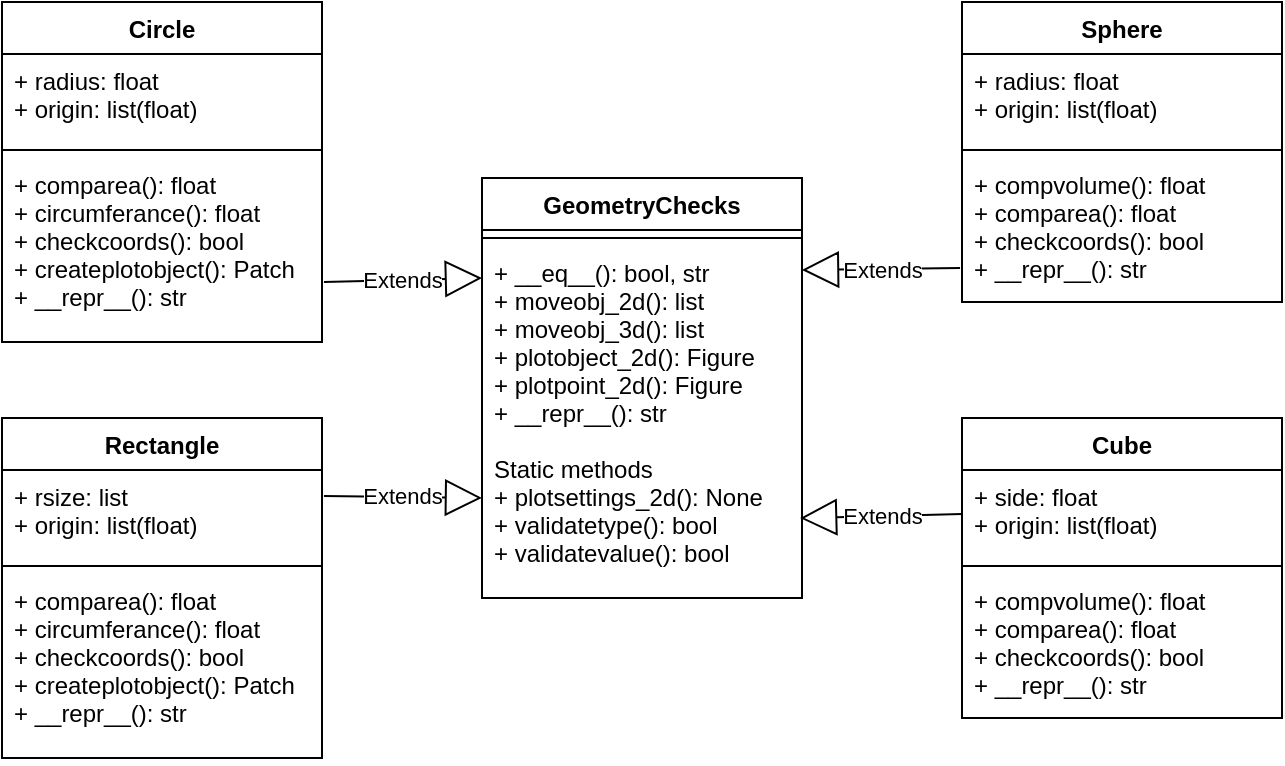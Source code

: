 <mxfile version="15.4.1" type="github">
  <diagram id="C5RBs43oDa-KdzZeNtuy" name="Page-1">
    <mxGraphModel dx="1422" dy="781" grid="1" gridSize="10" guides="1" tooltips="1" connect="1" arrows="1" fold="1" page="1" pageScale="1" pageWidth="827" pageHeight="1169" math="0" shadow="0">
      <root>
        <mxCell id="WIyWlLk6GJQsqaUBKTNV-0" />
        <mxCell id="WIyWlLk6GJQsqaUBKTNV-1" parent="WIyWlLk6GJQsqaUBKTNV-0" />
        <mxCell id="X3MB3wf28BcrDCyUmtVt-0" value="GeometryChecks" style="swimlane;fontStyle=1;align=center;verticalAlign=top;childLayout=stackLayout;horizontal=1;startSize=26;horizontalStack=0;resizeParent=1;resizeParentMax=0;resizeLast=0;collapsible=1;marginBottom=0;hachureGap=4;pointerEvents=0;" parent="WIyWlLk6GJQsqaUBKTNV-1" vertex="1">
          <mxGeometry x="340" y="160" width="160" height="210" as="geometry" />
        </mxCell>
        <mxCell id="X3MB3wf28BcrDCyUmtVt-2" value="" style="line;strokeWidth=1;fillColor=none;align=left;verticalAlign=middle;spacingTop=-1;spacingLeft=3;spacingRight=3;rotatable=0;labelPosition=right;points=[];portConstraint=eastwest;" parent="X3MB3wf28BcrDCyUmtVt-0" vertex="1">
          <mxGeometry y="26" width="160" height="8" as="geometry" />
        </mxCell>
        <mxCell id="X3MB3wf28BcrDCyUmtVt-3" value="+ __eq__(): bool, str&#xa;+ moveobj_2d(): list&#xa;+ moveobj_3d(): list&#xa;+ plotobject_2d(): Figure&#xa;+ plotpoint_2d(): Figure&#xa;+ __repr__(): str&#xa;&#xa;Static methods&#xa;+ plotsettings_2d(): None&#xa;+ validatetype(): bool&#xa;+ validatevalue(): bool&#xa;" style="text;strokeColor=none;fillColor=none;align=left;verticalAlign=top;spacingLeft=4;spacingRight=4;overflow=hidden;rotatable=0;points=[[0,0.5],[1,0.5]];portConstraint=eastwest;" parent="X3MB3wf28BcrDCyUmtVt-0" vertex="1">
          <mxGeometry y="34" width="160" height="176" as="geometry" />
        </mxCell>
        <mxCell id="X3MB3wf28BcrDCyUmtVt-4" value="Circle" style="swimlane;fontStyle=1;align=center;verticalAlign=top;childLayout=stackLayout;horizontal=1;startSize=26;horizontalStack=0;resizeParent=1;resizeParentMax=0;resizeLast=0;collapsible=1;marginBottom=0;hachureGap=4;pointerEvents=0;" parent="WIyWlLk6GJQsqaUBKTNV-1" vertex="1">
          <mxGeometry x="100" y="72" width="160" height="170" as="geometry" />
        </mxCell>
        <mxCell id="X3MB3wf28BcrDCyUmtVt-5" value="+ radius: float&#xa;+ origin: list(float)" style="text;strokeColor=none;fillColor=none;align=left;verticalAlign=top;spacingLeft=4;spacingRight=4;overflow=hidden;rotatable=0;points=[[0,0.5],[1,0.5]];portConstraint=eastwest;" parent="X3MB3wf28BcrDCyUmtVt-4" vertex="1">
          <mxGeometry y="26" width="160" height="44" as="geometry" />
        </mxCell>
        <mxCell id="X3MB3wf28BcrDCyUmtVt-6" value="" style="line;strokeWidth=1;fillColor=none;align=left;verticalAlign=middle;spacingTop=-1;spacingLeft=3;spacingRight=3;rotatable=0;labelPosition=right;points=[];portConstraint=eastwest;" parent="X3MB3wf28BcrDCyUmtVt-4" vertex="1">
          <mxGeometry y="70" width="160" height="8" as="geometry" />
        </mxCell>
        <mxCell id="X3MB3wf28BcrDCyUmtVt-7" value="+ comparea(): float&#xa;+ circumferance(): float&#xa;+ checkcoords(): bool&#xa;+ createplotobject(): Patch&#xa;+ __repr__(): str" style="text;strokeColor=none;fillColor=none;align=left;verticalAlign=top;spacingLeft=4;spacingRight=4;overflow=hidden;rotatable=0;points=[[0,0.5],[1,0.5]];portConstraint=eastwest;" parent="X3MB3wf28BcrDCyUmtVt-4" vertex="1">
          <mxGeometry y="78" width="160" height="92" as="geometry" />
        </mxCell>
        <mxCell id="X3MB3wf28BcrDCyUmtVt-8" value="Rectangle" style="swimlane;fontStyle=1;align=center;verticalAlign=top;childLayout=stackLayout;horizontal=1;startSize=26;horizontalStack=0;resizeParent=1;resizeParentMax=0;resizeLast=0;collapsible=1;marginBottom=0;hachureGap=4;pointerEvents=0;" parent="WIyWlLk6GJQsqaUBKTNV-1" vertex="1">
          <mxGeometry x="100" y="280" width="160" height="170" as="geometry" />
        </mxCell>
        <mxCell id="X3MB3wf28BcrDCyUmtVt-9" value="+ rsize: list&#xa;+ origin: list(float)" style="text;strokeColor=none;fillColor=none;align=left;verticalAlign=top;spacingLeft=4;spacingRight=4;overflow=hidden;rotatable=0;points=[[0,0.5],[1,0.5]];portConstraint=eastwest;" parent="X3MB3wf28BcrDCyUmtVt-8" vertex="1">
          <mxGeometry y="26" width="160" height="44" as="geometry" />
        </mxCell>
        <mxCell id="X3MB3wf28BcrDCyUmtVt-10" value="" style="line;strokeWidth=1;fillColor=none;align=left;verticalAlign=middle;spacingTop=-1;spacingLeft=3;spacingRight=3;rotatable=0;labelPosition=right;points=[];portConstraint=eastwest;" parent="X3MB3wf28BcrDCyUmtVt-8" vertex="1">
          <mxGeometry y="70" width="160" height="8" as="geometry" />
        </mxCell>
        <mxCell id="X3MB3wf28BcrDCyUmtVt-11" value="+ comparea(): float&#xa;+ circumferance(): float&#xa;+ checkcoords(): bool&#xa;+ createplotobject(): Patch&#xa;+ __repr__(): str" style="text;strokeColor=none;fillColor=none;align=left;verticalAlign=top;spacingLeft=4;spacingRight=4;overflow=hidden;rotatable=0;points=[[0,0.5],[1,0.5]];portConstraint=eastwest;" parent="X3MB3wf28BcrDCyUmtVt-8" vertex="1">
          <mxGeometry y="78" width="160" height="92" as="geometry" />
        </mxCell>
        <mxCell id="X3MB3wf28BcrDCyUmtVt-12" value="Sphere" style="swimlane;fontStyle=1;align=center;verticalAlign=top;childLayout=stackLayout;horizontal=1;startSize=26;horizontalStack=0;resizeParent=1;resizeParentMax=0;resizeLast=0;collapsible=1;marginBottom=0;hachureGap=4;pointerEvents=0;" parent="WIyWlLk6GJQsqaUBKTNV-1" vertex="1">
          <mxGeometry x="580" y="72" width="160" height="150" as="geometry" />
        </mxCell>
        <mxCell id="X3MB3wf28BcrDCyUmtVt-13" value="+ radius: float&#xa;+ origin: list(float)" style="text;strokeColor=none;fillColor=none;align=left;verticalAlign=top;spacingLeft=4;spacingRight=4;overflow=hidden;rotatable=0;points=[[0,0.5],[1,0.5]];portConstraint=eastwest;" parent="X3MB3wf28BcrDCyUmtVt-12" vertex="1">
          <mxGeometry y="26" width="160" height="44" as="geometry" />
        </mxCell>
        <mxCell id="X3MB3wf28BcrDCyUmtVt-14" value="" style="line;strokeWidth=1;fillColor=none;align=left;verticalAlign=middle;spacingTop=-1;spacingLeft=3;spacingRight=3;rotatable=0;labelPosition=right;points=[];portConstraint=eastwest;" parent="X3MB3wf28BcrDCyUmtVt-12" vertex="1">
          <mxGeometry y="70" width="160" height="8" as="geometry" />
        </mxCell>
        <mxCell id="X3MB3wf28BcrDCyUmtVt-15" value="+ compvolume(): float&#xa;+ comparea(): float&#xa;+ checkcoords(): bool&#xa;+ __repr__(): str" style="text;strokeColor=none;fillColor=none;align=left;verticalAlign=top;spacingLeft=4;spacingRight=4;overflow=hidden;rotatable=0;points=[[0,0.5],[1,0.5]];portConstraint=eastwest;" parent="X3MB3wf28BcrDCyUmtVt-12" vertex="1">
          <mxGeometry y="78" width="160" height="72" as="geometry" />
        </mxCell>
        <mxCell id="X3MB3wf28BcrDCyUmtVt-16" value="Cube" style="swimlane;fontStyle=1;align=center;verticalAlign=top;childLayout=stackLayout;horizontal=1;startSize=26;horizontalStack=0;resizeParent=1;resizeParentMax=0;resizeLast=0;collapsible=1;marginBottom=0;hachureGap=4;pointerEvents=0;" parent="WIyWlLk6GJQsqaUBKTNV-1" vertex="1">
          <mxGeometry x="580" y="280" width="160" height="150" as="geometry" />
        </mxCell>
        <mxCell id="X3MB3wf28BcrDCyUmtVt-17" value="+ side: float&#xa;+ origin: list(float)" style="text;strokeColor=none;fillColor=none;align=left;verticalAlign=top;spacingLeft=4;spacingRight=4;overflow=hidden;rotatable=0;points=[[0,0.5],[1,0.5]];portConstraint=eastwest;" parent="X3MB3wf28BcrDCyUmtVt-16" vertex="1">
          <mxGeometry y="26" width="160" height="44" as="geometry" />
        </mxCell>
        <mxCell id="X3MB3wf28BcrDCyUmtVt-18" value="" style="line;strokeWidth=1;fillColor=none;align=left;verticalAlign=middle;spacingTop=-1;spacingLeft=3;spacingRight=3;rotatable=0;labelPosition=right;points=[];portConstraint=eastwest;" parent="X3MB3wf28BcrDCyUmtVt-16" vertex="1">
          <mxGeometry y="70" width="160" height="8" as="geometry" />
        </mxCell>
        <mxCell id="X3MB3wf28BcrDCyUmtVt-19" value="+ compvolume(): float&#xa;+ comparea(): float&#xa;+ checkcoords(): bool&#xa;+ __repr__(): str" style="text;strokeColor=none;fillColor=none;align=left;verticalAlign=top;spacingLeft=4;spacingRight=4;overflow=hidden;rotatable=0;points=[[0,0.5],[1,0.5]];portConstraint=eastwest;" parent="X3MB3wf28BcrDCyUmtVt-16" vertex="1">
          <mxGeometry y="78" width="160" height="72" as="geometry" />
        </mxCell>
        <mxCell id="X3MB3wf28BcrDCyUmtVt-20" value="Extends" style="endArrow=block;endSize=16;endFill=0;html=1;sourcePerimeterSpacing=8;targetPerimeterSpacing=8;exitX=1.006;exitY=0.674;exitDx=0;exitDy=0;exitPerimeter=0;" parent="WIyWlLk6GJQsqaUBKTNV-1" source="X3MB3wf28BcrDCyUmtVt-7" edge="1">
          <mxGeometry width="160" relative="1" as="geometry">
            <mxPoint x="280" y="210" as="sourcePoint" />
            <mxPoint x="340" y="210" as="targetPoint" />
          </mxGeometry>
        </mxCell>
        <mxCell id="X3MB3wf28BcrDCyUmtVt-21" value="Extends" style="endArrow=block;endSize=16;endFill=0;html=1;sourcePerimeterSpacing=8;targetPerimeterSpacing=8;exitX=1.006;exitY=0.295;exitDx=0;exitDy=0;exitPerimeter=0;" parent="WIyWlLk6GJQsqaUBKTNV-1" source="X3MB3wf28BcrDCyUmtVt-9" edge="1">
          <mxGeometry width="160" relative="1" as="geometry">
            <mxPoint x="280" y="320" as="sourcePoint" />
            <mxPoint x="340" y="320" as="targetPoint" />
          </mxGeometry>
        </mxCell>
        <mxCell id="X3MB3wf28BcrDCyUmtVt-22" value="Extends" style="endArrow=block;endSize=16;endFill=0;html=1;sourcePerimeterSpacing=8;targetPerimeterSpacing=8;exitX=-0.006;exitY=0.764;exitDx=0;exitDy=0;exitPerimeter=0;" parent="WIyWlLk6GJQsqaUBKTNV-1" source="X3MB3wf28BcrDCyUmtVt-15" edge="1">
          <mxGeometry width="160" relative="1" as="geometry">
            <mxPoint x="576" y="216" as="sourcePoint" />
            <mxPoint x="500" y="206" as="targetPoint" />
          </mxGeometry>
        </mxCell>
        <mxCell id="X3MB3wf28BcrDCyUmtVt-23" value="Extends" style="endArrow=block;endSize=16;endFill=0;html=1;sourcePerimeterSpacing=8;targetPerimeterSpacing=8;exitX=0;exitY=0.5;exitDx=0;exitDy=0;entryX=0.994;entryY=0.773;entryDx=0;entryDy=0;entryPerimeter=0;" parent="WIyWlLk6GJQsqaUBKTNV-1" source="X3MB3wf28BcrDCyUmtVt-17" target="X3MB3wf28BcrDCyUmtVt-3" edge="1">
          <mxGeometry width="160" relative="1" as="geometry">
            <mxPoint x="577" y="320" as="sourcePoint" />
            <mxPoint x="500" y="320" as="targetPoint" />
          </mxGeometry>
        </mxCell>
      </root>
    </mxGraphModel>
  </diagram>
</mxfile>
